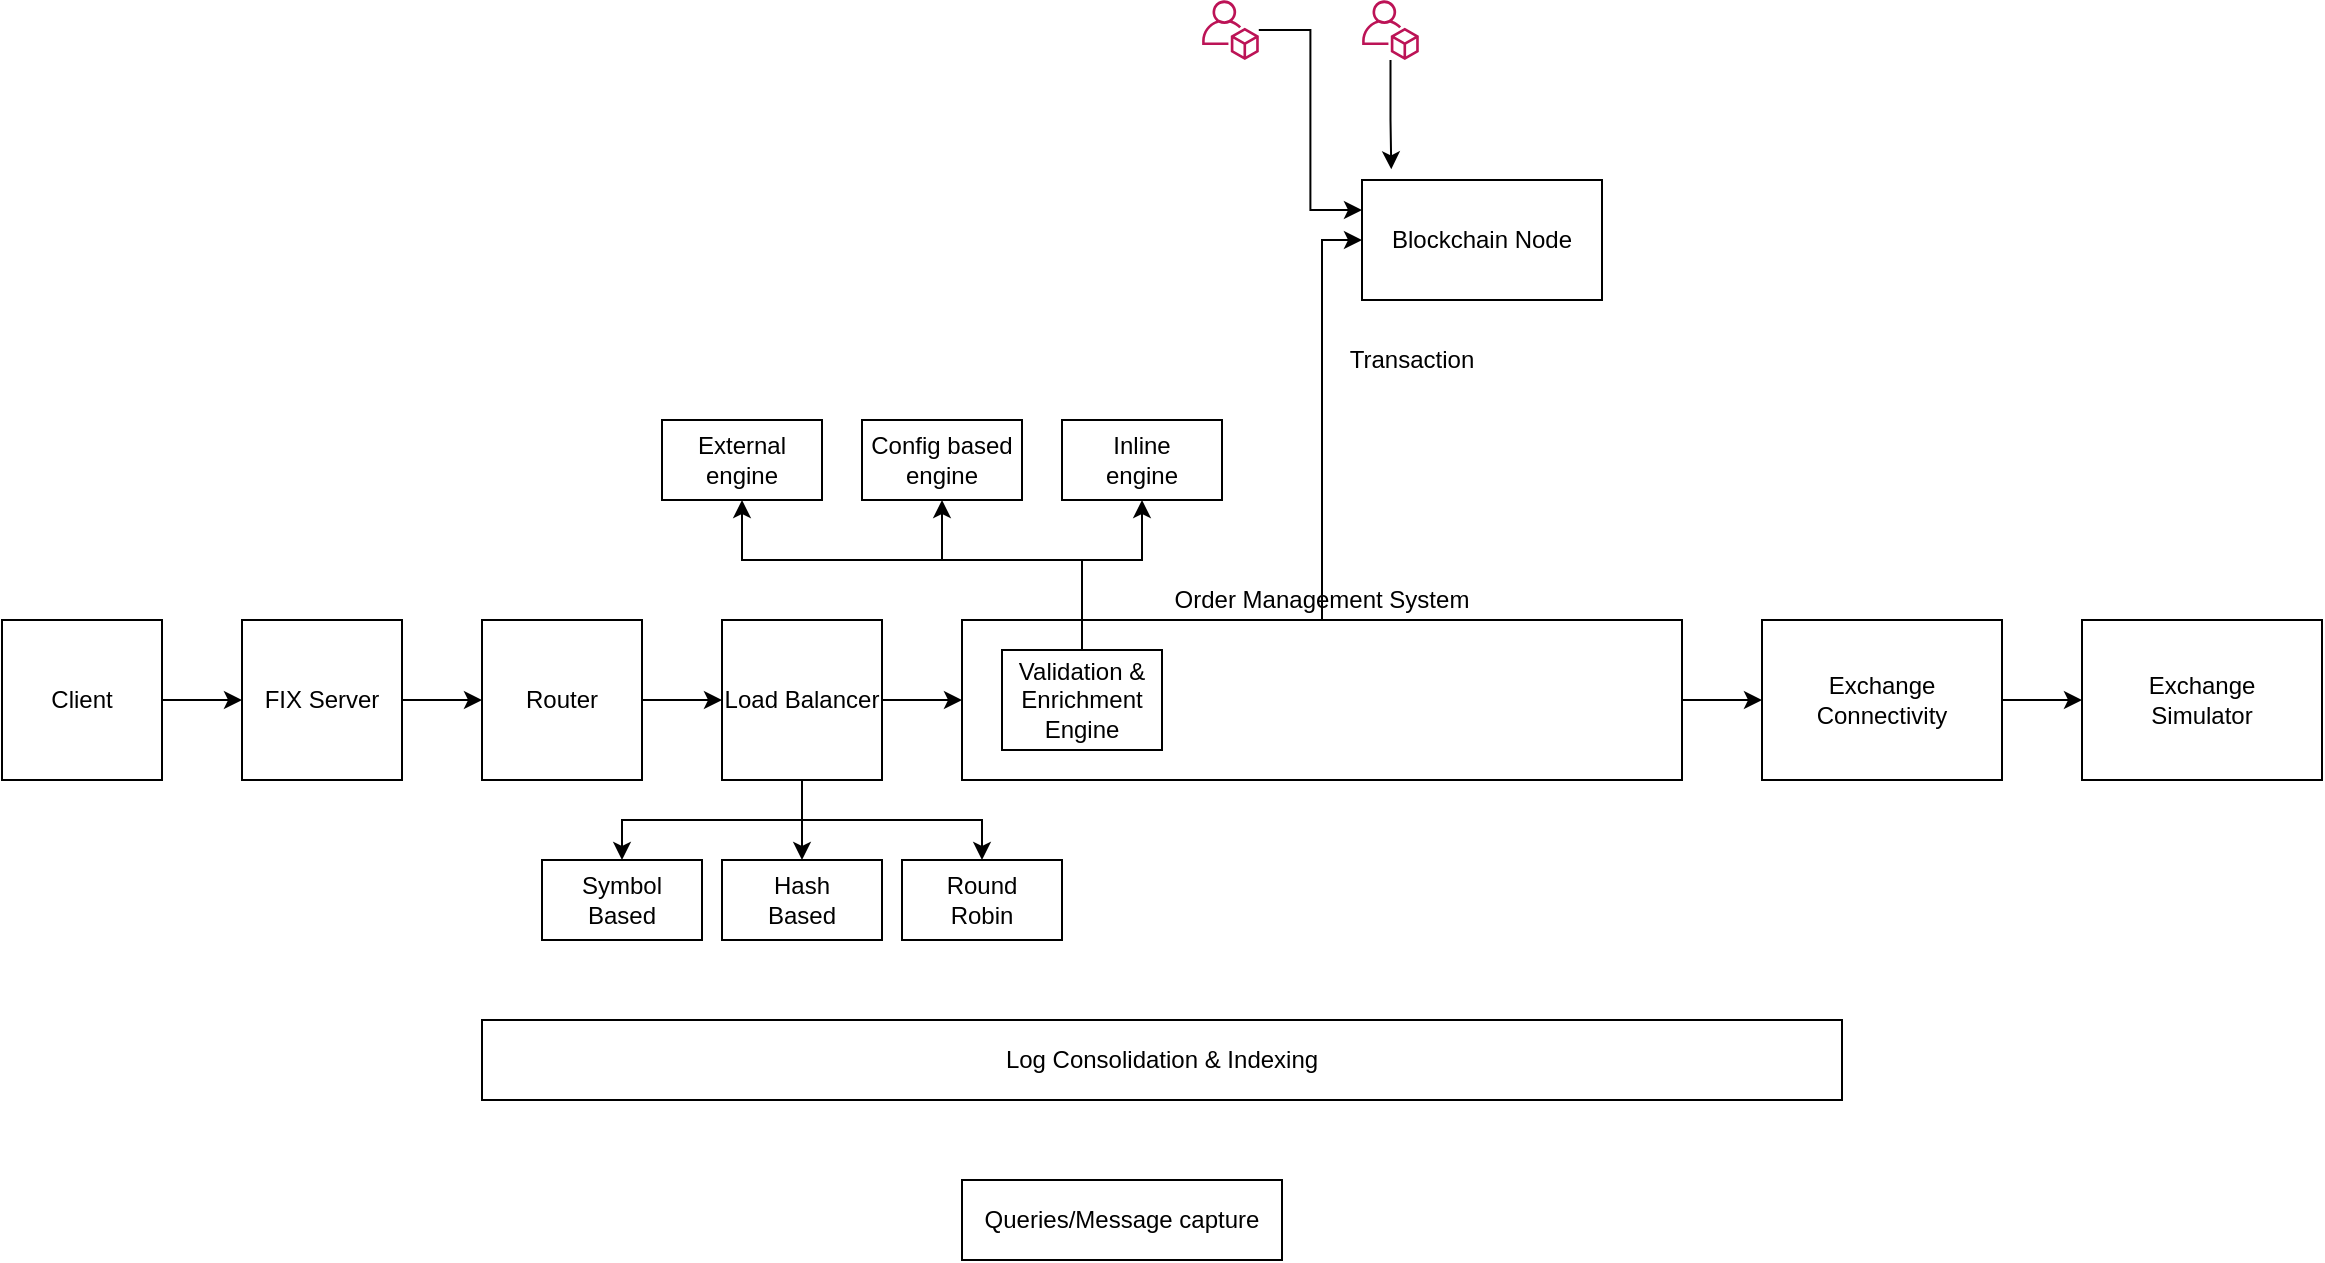 <mxfile version="12.4.2" type="device" pages="1"><diagram id="Rbn2mf1j03v7wa3smIHv" name="Page-1"><mxGraphModel dx="1447" dy="1952" grid="1" gridSize="10" guides="1" tooltips="1" connect="1" arrows="1" fold="1" page="1" pageScale="1" pageWidth="850" pageHeight="1100" math="0" shadow="0"><root><mxCell id="0"/><mxCell id="1" parent="0"/><mxCell id="xQOlgQtZQf7Vmq54Mi-t-12" style="edgeStyle=orthogonalEdgeStyle;rounded=0;orthogonalLoop=1;jettySize=auto;html=1;" parent="1" source="xQOlgQtZQf7Vmq54Mi-t-5" target="xQOlgQtZQf7Vmq54Mi-t-7" edge="1"><mxGeometry relative="1" as="geometry"/></mxCell><object label="Client" object="Client" id="xQOlgQtZQf7Vmq54Mi-t-5"><mxCell style="whiteSpace=wrap;html=1;aspect=fixed;" parent="1" vertex="1"><mxGeometry width="80" height="80" as="geometry"/></mxCell></object><mxCell id="xQOlgQtZQf7Vmq54Mi-t-13" style="edgeStyle=orthogonalEdgeStyle;rounded=0;orthogonalLoop=1;jettySize=auto;html=1;entryX=0;entryY=0.5;entryDx=0;entryDy=0;" parent="1" source="xQOlgQtZQf7Vmq54Mi-t-7" target="xQOlgQtZQf7Vmq54Mi-t-8" edge="1"><mxGeometry relative="1" as="geometry"/></mxCell><mxCell id="xQOlgQtZQf7Vmq54Mi-t-7" value="FIX Server" style="whiteSpace=wrap;html=1;aspect=fixed;" parent="1" vertex="1"><mxGeometry x="120" width="80" height="80" as="geometry"/></mxCell><mxCell id="RSl6KrN6mYIqt5NclW2N-5" style="edgeStyle=orthogonalEdgeStyle;rounded=0;orthogonalLoop=1;jettySize=auto;html=1;entryX=0;entryY=0.5;entryDx=0;entryDy=0;" parent="1" source="xQOlgQtZQf7Vmq54Mi-t-8" target="xQOlgQtZQf7Vmq54Mi-t-15" edge="1"><mxGeometry relative="1" as="geometry"/></mxCell><mxCell id="xQOlgQtZQf7Vmq54Mi-t-8" value="Router" style="whiteSpace=wrap;html=1;aspect=fixed;" parent="1" vertex="1"><mxGeometry x="240" width="80" height="80" as="geometry"/></mxCell><mxCell id="RSl6KrN6mYIqt5NclW2N-20" style="edgeStyle=orthogonalEdgeStyle;rounded=0;orthogonalLoop=1;jettySize=auto;html=1;exitX=0.5;exitY=1;exitDx=0;exitDy=0;" parent="1" source="xQOlgQtZQf7Vmq54Mi-t-15" target="RSl6KrN6mYIqt5NclW2N-9" edge="1"><mxGeometry relative="1" as="geometry"/></mxCell><mxCell id="RSl6KrN6mYIqt5NclW2N-21" style="edgeStyle=orthogonalEdgeStyle;rounded=0;orthogonalLoop=1;jettySize=auto;html=1;entryX=0.5;entryY=0;entryDx=0;entryDy=0;" parent="1" source="xQOlgQtZQf7Vmq54Mi-t-15" target="RSl6KrN6mYIqt5NclW2N-10" edge="1"><mxGeometry relative="1" as="geometry"/></mxCell><mxCell id="RSl6KrN6mYIqt5NclW2N-22" style="edgeStyle=orthogonalEdgeStyle;rounded=0;orthogonalLoop=1;jettySize=auto;html=1;entryX=0.5;entryY=0;entryDx=0;entryDy=0;exitX=0.5;exitY=1;exitDx=0;exitDy=0;" parent="1" source="xQOlgQtZQf7Vmq54Mi-t-15" target="RSl6KrN6mYIqt5NclW2N-11" edge="1"><mxGeometry relative="1" as="geometry"/></mxCell><mxCell id="RSl6KrN6mYIqt5NclW2N-33" style="edgeStyle=orthogonalEdgeStyle;rounded=0;orthogonalLoop=1;jettySize=auto;html=1;" parent="1" source="xQOlgQtZQf7Vmq54Mi-t-15" target="RSl6KrN6mYIqt5NclW2N-25" edge="1"><mxGeometry relative="1" as="geometry"/></mxCell><mxCell id="xQOlgQtZQf7Vmq54Mi-t-15" value="Load Balancer" style="whiteSpace=wrap;html=1;aspect=fixed;" parent="1" vertex="1"><mxGeometry x="360" width="80" height="80" as="geometry"/></mxCell><mxCell id="RSl6KrN6mYIqt5NclW2N-9" value="&lt;div&gt;Symbol &lt;br&gt;&lt;/div&gt;&lt;div&gt;Based&lt;/div&gt;" style="rounded=0;whiteSpace=wrap;html=1;" parent="1" vertex="1"><mxGeometry x="270" y="120" width="80" height="40" as="geometry"/></mxCell><mxCell id="RSl6KrN6mYIqt5NclW2N-10" value="Hash&lt;div&gt;Based&lt;/div&gt;" style="rounded=0;whiteSpace=wrap;html=1;" parent="1" vertex="1"><mxGeometry x="360" y="120" width="80" height="40" as="geometry"/></mxCell><mxCell id="RSl6KrN6mYIqt5NclW2N-11" value="&lt;div&gt;Round &lt;br&gt;&lt;/div&gt;&lt;div&gt;Robin&lt;/div&gt;" style="rounded=0;whiteSpace=wrap;html=1;" parent="1" vertex="1"><mxGeometry x="450" y="120" width="80" height="40" as="geometry"/></mxCell><mxCell id="_Eg-zTVOoIn4_yZtPDof-4" style="edgeStyle=orthogonalEdgeStyle;rounded=0;orthogonalLoop=1;jettySize=auto;html=1;entryX=0;entryY=0.5;entryDx=0;entryDy=0;" edge="1" parent="1" source="RSl6KrN6mYIqt5NclW2N-25" target="_Eg-zTVOoIn4_yZtPDof-2"><mxGeometry relative="1" as="geometry"/></mxCell><mxCell id="_Eg-zTVOoIn4_yZtPDof-11" style="edgeStyle=orthogonalEdgeStyle;rounded=0;orthogonalLoop=1;jettySize=auto;html=1;entryX=0;entryY=0.5;entryDx=0;entryDy=0;" edge="1" parent="1" source="RSl6KrN6mYIqt5NclW2N-25" target="_Eg-zTVOoIn4_yZtPDof-8"><mxGeometry relative="1" as="geometry"/></mxCell><mxCell id="RSl6KrN6mYIqt5NclW2N-25" value="" style="rounded=0;whiteSpace=wrap;html=1;" parent="1" vertex="1"><mxGeometry x="480" width="360" height="80" as="geometry"/></mxCell><mxCell id="RSl6KrN6mYIqt5NclW2N-34" style="edgeStyle=orthogonalEdgeStyle;rounded=0;orthogonalLoop=1;jettySize=auto;html=1;entryX=0.5;entryY=1;entryDx=0;entryDy=0;" parent="1" source="RSl6KrN6mYIqt5NclW2N-26" target="RSl6KrN6mYIqt5NclW2N-27" edge="1"><mxGeometry relative="1" as="geometry"><Array as="points"><mxPoint x="540" y="-30"/><mxPoint x="470" y="-30"/></Array></mxGeometry></mxCell><mxCell id="RSl6KrN6mYIqt5NclW2N-35" style="edgeStyle=orthogonalEdgeStyle;rounded=0;orthogonalLoop=1;jettySize=auto;html=1;entryX=0.5;entryY=1;entryDx=0;entryDy=0;" parent="1" source="RSl6KrN6mYIqt5NclW2N-26" target="RSl6KrN6mYIqt5NclW2N-29" edge="1"><mxGeometry relative="1" as="geometry"><Array as="points"><mxPoint x="540" y="-30"/><mxPoint x="570" y="-30"/></Array></mxGeometry></mxCell><mxCell id="RSl6KrN6mYIqt5NclW2N-36" style="edgeStyle=orthogonalEdgeStyle;rounded=0;orthogonalLoop=1;jettySize=auto;html=1;entryX=0.5;entryY=1;entryDx=0;entryDy=0;" parent="1" source="RSl6KrN6mYIqt5NclW2N-26" target="RSl6KrN6mYIqt5NclW2N-28" edge="1"><mxGeometry relative="1" as="geometry"><Array as="points"><mxPoint x="540" y="-30"/><mxPoint x="370" y="-30"/></Array></mxGeometry></mxCell><mxCell id="RSl6KrN6mYIqt5NclW2N-26" value="&lt;div&gt;Validation &amp;amp; Enrichment &lt;br&gt;&lt;/div&gt;&lt;div&gt;Engine&lt;/div&gt;" style="rounded=0;whiteSpace=wrap;html=1;" parent="1" vertex="1"><mxGeometry x="500" y="15" width="80" height="50" as="geometry"/></mxCell><mxCell id="RSl6KrN6mYIqt5NclW2N-27" value="&lt;div&gt;Config based&lt;/div&gt;&lt;div&gt;engine&lt;br&gt;&lt;/div&gt;" style="rounded=0;whiteSpace=wrap;html=1;" parent="1" vertex="1"><mxGeometry x="430" y="-100" width="80" height="40" as="geometry"/></mxCell><mxCell id="RSl6KrN6mYIqt5NclW2N-28" value="External&lt;div&gt;engine&lt;br&gt;&lt;/div&gt;" style="rounded=0;whiteSpace=wrap;html=1;" parent="1" vertex="1"><mxGeometry x="330" y="-100" width="80" height="40" as="geometry"/></mxCell><mxCell id="RSl6KrN6mYIqt5NclW2N-29" value="Inline&lt;br&gt;&lt;div&gt;engine&lt;br&gt;&lt;/div&gt;" style="rounded=0;whiteSpace=wrap;html=1;" parent="1" vertex="1"><mxGeometry x="530" y="-100" width="80" height="40" as="geometry"/></mxCell><mxCell id="_Eg-zTVOoIn4_yZtPDof-1" value="Order Management System" style="text;html=1;strokeColor=none;fillColor=none;align=center;verticalAlign=middle;whiteSpace=wrap;rounded=0;" vertex="1" parent="1"><mxGeometry x="560" y="-20" width="200" height="20" as="geometry"/></mxCell><mxCell id="_Eg-zTVOoIn4_yZtPDof-5" style="edgeStyle=orthogonalEdgeStyle;rounded=0;orthogonalLoop=1;jettySize=auto;html=1;entryX=0;entryY=0.5;entryDx=0;entryDy=0;" edge="1" parent="1" source="_Eg-zTVOoIn4_yZtPDof-2" target="_Eg-zTVOoIn4_yZtPDof-3"><mxGeometry relative="1" as="geometry"/></mxCell><mxCell id="_Eg-zTVOoIn4_yZtPDof-2" value="Exchange Connectivity" style="rounded=0;whiteSpace=wrap;html=1;" vertex="1" parent="1"><mxGeometry x="880" width="120" height="80" as="geometry"/></mxCell><mxCell id="_Eg-zTVOoIn4_yZtPDof-3" value="Exchange&lt;br&gt;Simulator" style="rounded=0;whiteSpace=wrap;html=1;" vertex="1" parent="1"><mxGeometry x="1040" width="120" height="80" as="geometry"/></mxCell><mxCell id="_Eg-zTVOoIn4_yZtPDof-6" value="Log Consolidation &amp;amp; Indexing" style="rounded=0;whiteSpace=wrap;html=1;" vertex="1" parent="1"><mxGeometry x="240" y="200" width="680" height="40" as="geometry"/></mxCell><mxCell id="_Eg-zTVOoIn4_yZtPDof-7" value="Queries/Message capture" style="rounded=0;whiteSpace=wrap;html=1;" vertex="1" parent="1"><mxGeometry x="480" y="280" width="160" height="40" as="geometry"/></mxCell><mxCell id="_Eg-zTVOoIn4_yZtPDof-8" value="Blockchain Node" style="rounded=0;whiteSpace=wrap;html=1;" vertex="1" parent="1"><mxGeometry x="680" y="-220" width="120" height="60" as="geometry"/></mxCell><mxCell id="_Eg-zTVOoIn4_yZtPDof-16" value="Transaction" style="text;html=1;strokeColor=none;fillColor=none;align=center;verticalAlign=middle;whiteSpace=wrap;rounded=0;" vertex="1" parent="1"><mxGeometry x="670" y="-140" width="70" height="20" as="geometry"/></mxCell><mxCell id="_Eg-zTVOoIn4_yZtPDof-21" style="edgeStyle=orthogonalEdgeStyle;rounded=0;orthogonalLoop=1;jettySize=auto;html=1;entryX=0;entryY=0.25;entryDx=0;entryDy=0;" edge="1" parent="1" source="_Eg-zTVOoIn4_yZtPDof-18" target="_Eg-zTVOoIn4_yZtPDof-8"><mxGeometry relative="1" as="geometry"/></mxCell><mxCell id="_Eg-zTVOoIn4_yZtPDof-18" value="" style="outlineConnect=0;fontColor=#232F3E;gradientColor=none;fillColor=#BC1356;strokeColor=none;dashed=0;verticalLabelPosition=bottom;verticalAlign=top;align=center;html=1;fontSize=12;fontStyle=0;aspect=fixed;pointerEvents=1;shape=mxgraph.aws4.organizations_account;" vertex="1" parent="1"><mxGeometry x="600" y="-310" width="28.46" height="30" as="geometry"/></mxCell><mxCell id="_Eg-zTVOoIn4_yZtPDof-22" style="edgeStyle=orthogonalEdgeStyle;rounded=0;orthogonalLoop=1;jettySize=auto;html=1;entryX=0.122;entryY=-0.089;entryDx=0;entryDy=0;entryPerimeter=0;" edge="1" parent="1" source="_Eg-zTVOoIn4_yZtPDof-19" target="_Eg-zTVOoIn4_yZtPDof-8"><mxGeometry relative="1" as="geometry"/></mxCell><mxCell id="_Eg-zTVOoIn4_yZtPDof-19" value="" style="outlineConnect=0;fontColor=#232F3E;gradientColor=none;fillColor=#BC1356;strokeColor=none;dashed=0;verticalLabelPosition=bottom;verticalAlign=top;align=center;html=1;fontSize=12;fontStyle=0;aspect=fixed;pointerEvents=1;shape=mxgraph.aws4.organizations_account;" vertex="1" parent="1"><mxGeometry x="680" y="-310" width="28.46" height="30" as="geometry"/></mxCell></root></mxGraphModel></diagram></mxfile>